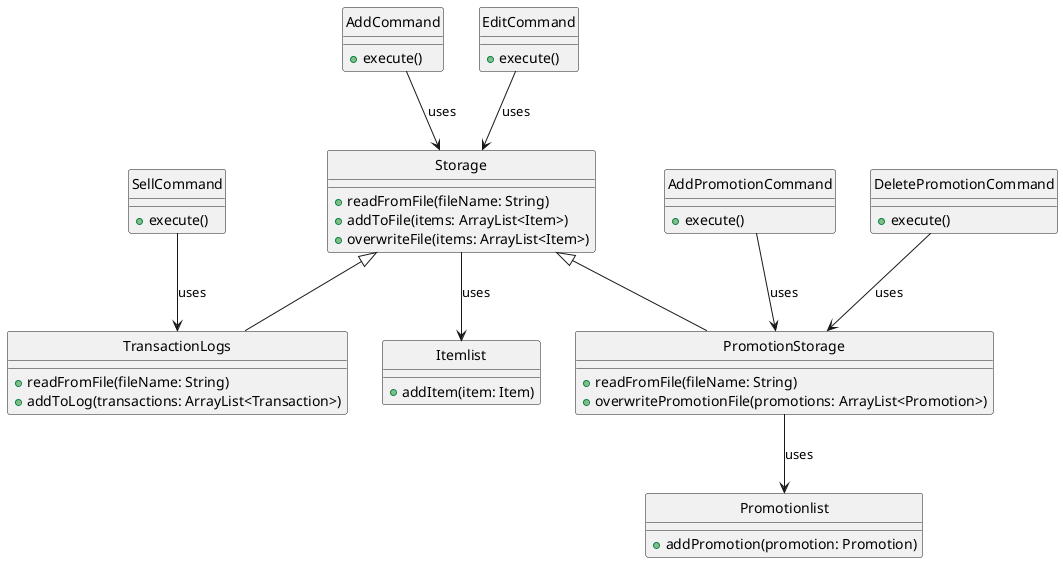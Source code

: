 @startuml
hide circle

class Storage {
    +readFromFile(fileName: String)
    +addToFile(items: ArrayList<Item>)
    +overwriteFile(items: ArrayList<Item>)
}

class TransactionLogs {
    +readFromFile(fileName: String)
    +addToLog(transactions: ArrayList<Transaction>)
}

class PromotionStorage {
    +readFromFile(fileName: String)
    +overwritePromotionFile(promotions: ArrayList<Promotion>)
}

class Itemlist {
    +addItem(item: Item)
}

class Promotionlist {
    +addPromotion(promotion: Promotion)
}

class AddCommand {
    +execute()
}

class EditCommand {
    +execute()
}

class SellCommand {
    +execute()
}

class AddPromotionCommand {
    +execute()
}

class DeletePromotionCommand {
    +execute()
}

Storage <|-- TransactionLogs
Storage <|-- PromotionStorage

Storage --> Itemlist: uses
PromotionStorage --> Promotionlist: uses
AddCommand --> Storage: uses
EditCommand --> Storage: uses
SellCommand --> TransactionLogs: uses
DeletePromotionCommand --> PromotionStorage: uses
AddPromotionCommand --> PromotionStorage: uses
@enduml